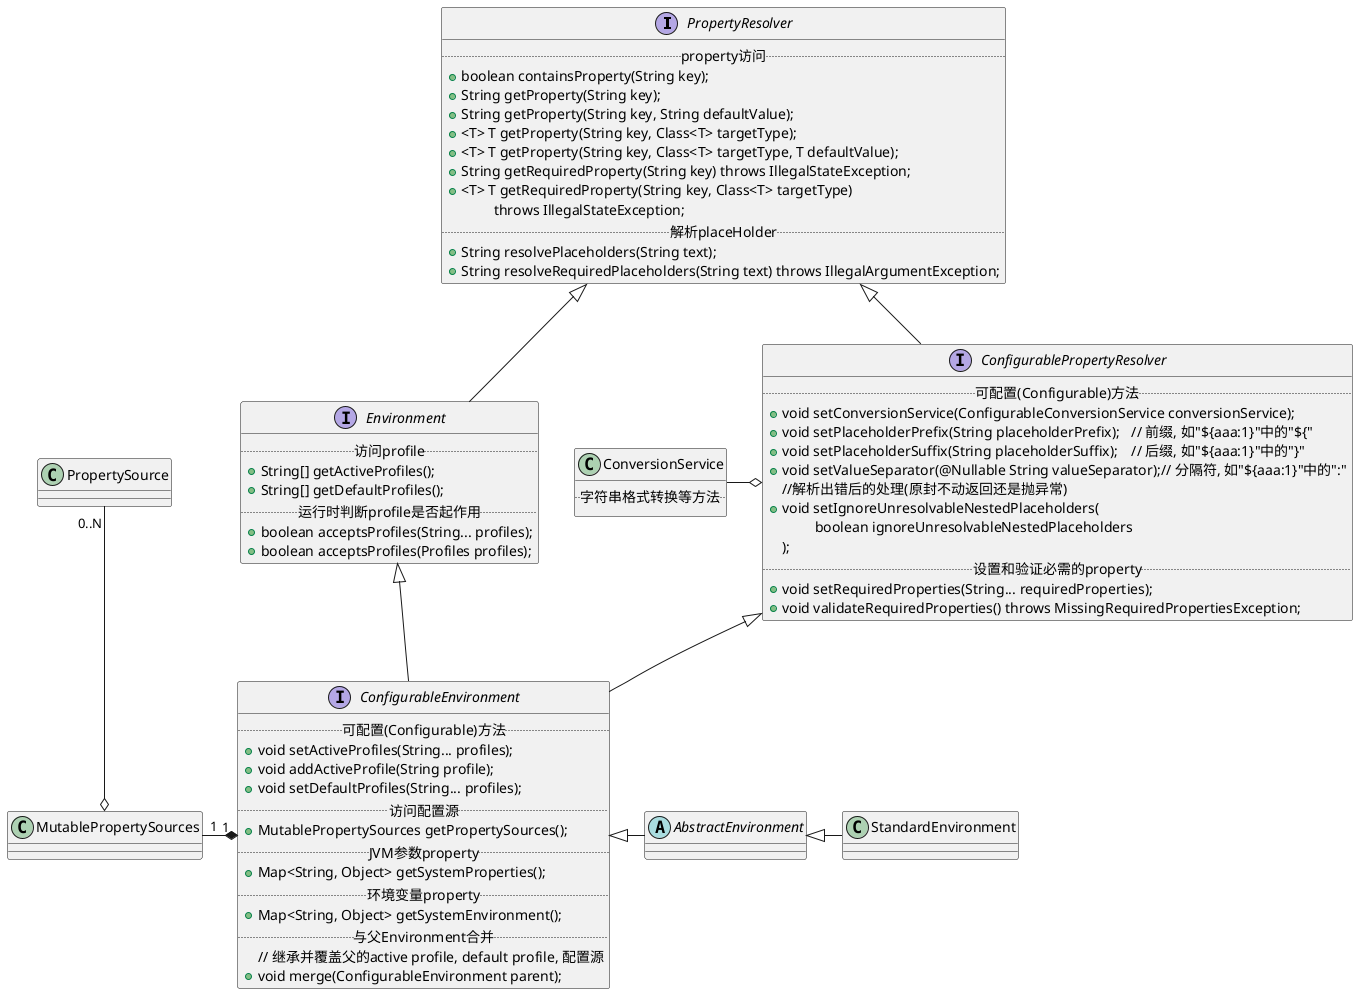 @startuml environment
interface PropertyResolver {
..property访问..
	+ boolean containsProperty(String key);
	+ String getProperty(String key);
	+ String getProperty(String key, String defaultValue);
	+ <T> T getProperty(String key, Class<T> targetType);
	+ <T> T getProperty(String key, Class<T> targetType, T defaultValue);
	+ String getRequiredProperty(String key) throws IllegalStateException;
	+ <T> T getRequiredProperty(String key, Class<T> targetType) 
		\t throws IllegalStateException;
..解析placeHolder..
	+ String resolvePlaceholders(String text);
	+ String resolveRequiredPlaceholders(String text) throws IllegalArgumentException;
}
interface Environment extends PropertyResolver{
..访问profile..
	+ String[] getActiveProfiles();
	+ String[] getDefaultProfiles();
..运行时判断profile是否起作用..
	+ boolean acceptsProfiles(String... profiles);
	+ boolean acceptsProfiles(Profiles profiles);
}
interface ConfigurablePropertyResolver extends PropertyResolver {
..可配置(Configurable)方法..
	+ void setConversionService(ConfigurableConversionService conversionService);
	+ void setPlaceholderPrefix(String placeholderPrefix);	// 前缀, 如"${aaa:1}"中的"${"
	+ void setPlaceholderSuffix(String placeholderSuffix);	// 后缀, 如"${aaa:1}"中的"}"
	+ void setValueSeparator(@Nullable String valueSeparator);// 分隔符, 如"${aaa:1}"中的":"
	//解析出错后的处理(原封不动返回还是抛异常)
	+ void setIgnoreUnresolvableNestedPlaceholders(
		\t boolean ignoreUnresolvableNestedPlaceholders
	);
..设置和验证必需的property..
	+ void setRequiredProperties(String... requiredProperties);
	+ void validateRequiredProperties() throws MissingRequiredPropertiesException;
} 
interface ConfigurableEnvironment extends Environment, ConfigurablePropertyResolver {
..可配置(Configurable)方法..
	+ void setActiveProfiles(String... profiles);
	+ void addActiveProfile(String profile);
	+ void setDefaultProfiles(String... profiles);
..访问配置源..
	+ MutablePropertySources getPropertySources();
..JVM参数property..
	+ Map<String, Object> getSystemProperties();
..环境变量property..
	+ Map<String, Object> getSystemEnvironment();
..与父Environment合并..
// 继承并覆盖父的active profile, default profile, 配置源
	+ void merge(ConfigurableEnvironment parent);
}

class ConversionService{
..字符串格式转换等方法..
}
class MutablePropertySources
abstract class AbstractEnvironment
class StandardEnvironment
class PropertySource

ConfigurablePropertyResolver o-left- ConversionService
ConfigurableEnvironment "1" *-left- "1" MutablePropertySources
ConfigurableEnvironment <|-right- AbstractEnvironment
AbstractEnvironment <|-right- StandardEnvironment
MutablePropertySources o-up-"0..N" PropertySource
@enduml
